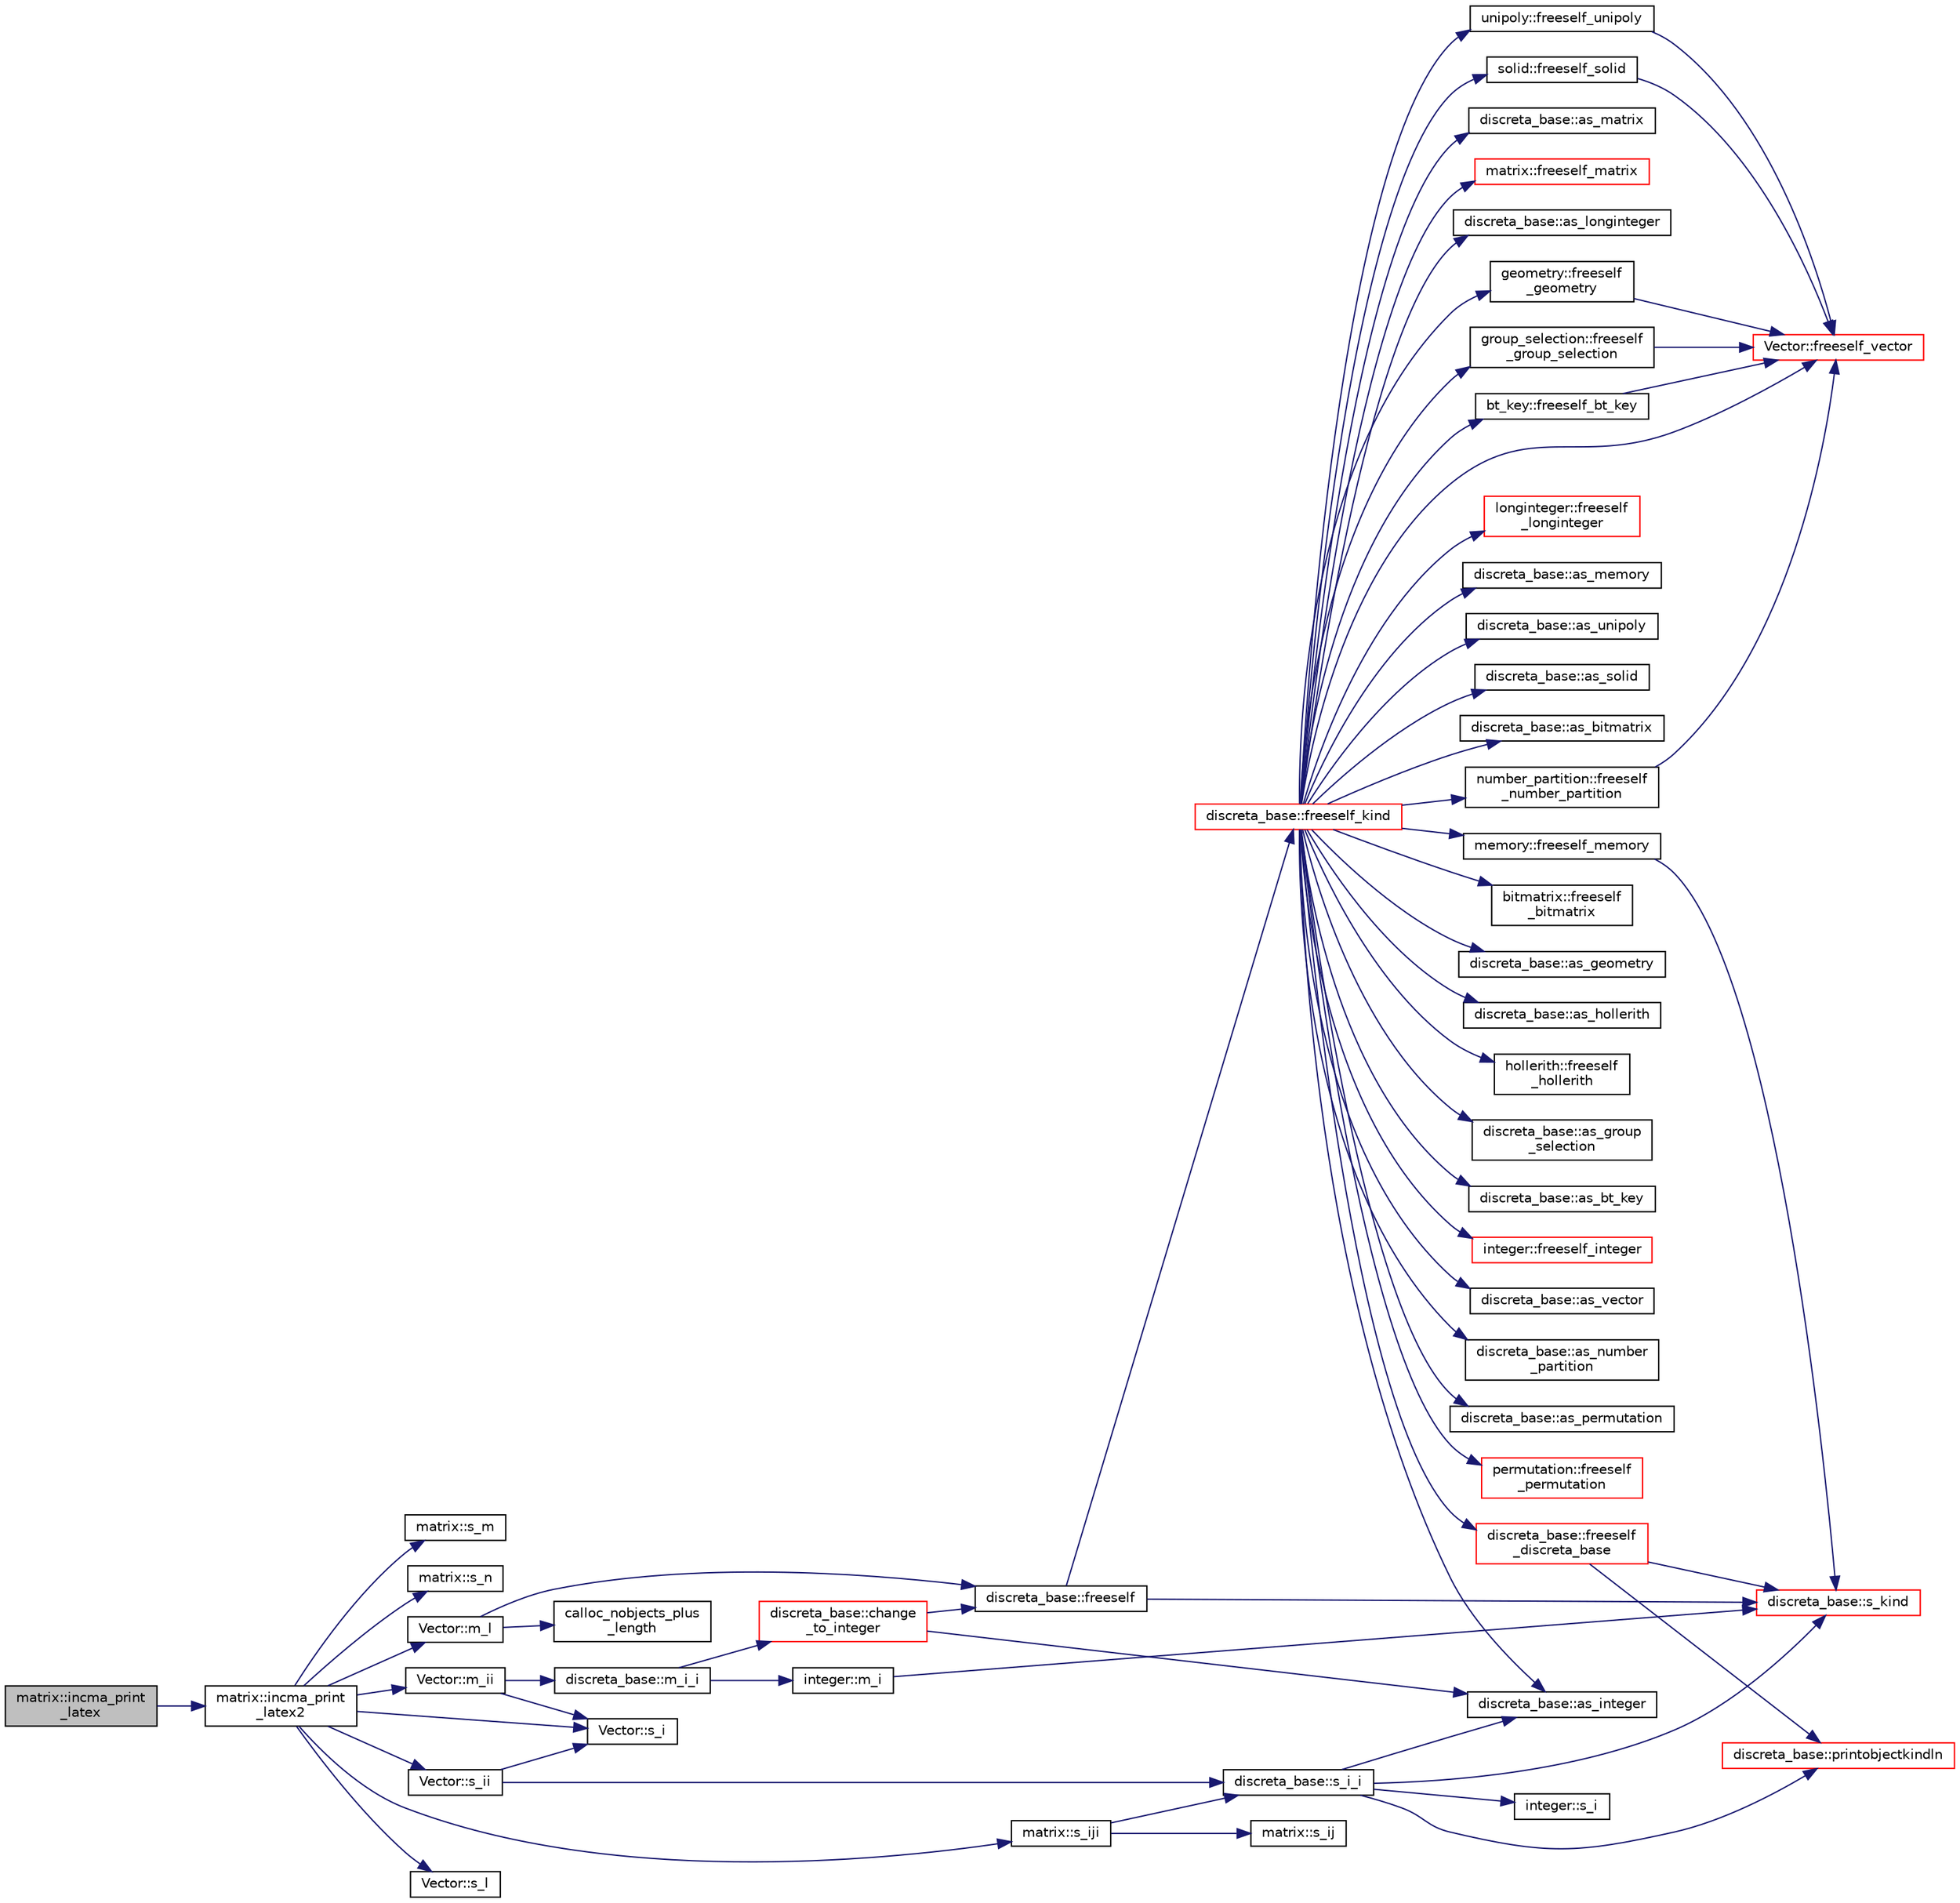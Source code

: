 digraph "matrix::incma_print_latex"
{
  edge [fontname="Helvetica",fontsize="10",labelfontname="Helvetica",labelfontsize="10"];
  node [fontname="Helvetica",fontsize="10",shape=record];
  rankdir="LR";
  Node712 [label="matrix::incma_print\l_latex",height=0.2,width=0.4,color="black", fillcolor="grey75", style="filled", fontcolor="black"];
  Node712 -> Node713 [color="midnightblue",fontsize="10",style="solid",fontname="Helvetica"];
  Node713 [label="matrix::incma_print\l_latex2",height=0.2,width=0.4,color="black", fillcolor="white", style="filled",URL="$d1/d8d/classmatrix.html#a6e282efff2dd195d9aaf94343768106d"];
  Node713 -> Node714 [color="midnightblue",fontsize="10",style="solid",fontname="Helvetica"];
  Node714 [label="matrix::s_m",height=0.2,width=0.4,color="black", fillcolor="white", style="filled",URL="$d1/d8d/classmatrix.html#afeb2e29600e68448b9d1130114b9606f"];
  Node713 -> Node715 [color="midnightblue",fontsize="10",style="solid",fontname="Helvetica"];
  Node715 [label="matrix::s_n",height=0.2,width=0.4,color="black", fillcolor="white", style="filled",URL="$d1/d8d/classmatrix.html#a35f5321a5615451fdc8be7b953f8ac8b"];
  Node713 -> Node716 [color="midnightblue",fontsize="10",style="solid",fontname="Helvetica"];
  Node716 [label="Vector::m_l",height=0.2,width=0.4,color="black", fillcolor="white", style="filled",URL="$d5/db2/class_vector.html#a00f5520c2a6b4f5282a1a8bcf8ea74eb"];
  Node716 -> Node717 [color="midnightblue",fontsize="10",style="solid",fontname="Helvetica"];
  Node717 [label="discreta_base::freeself",height=0.2,width=0.4,color="black", fillcolor="white", style="filled",URL="$d7/d71/classdiscreta__base.html#a9a3c9501a562293b5667c11b9174d6e5"];
  Node717 -> Node718 [color="midnightblue",fontsize="10",style="solid",fontname="Helvetica"];
  Node718 [label="discreta_base::freeself_kind",height=0.2,width=0.4,color="red", fillcolor="white", style="filled",URL="$d7/d71/classdiscreta__base.html#a63a23ada2165b3838fab719ed458cec8"];
  Node718 -> Node719 [color="midnightblue",fontsize="10",style="solid",fontname="Helvetica"];
  Node719 [label="discreta_base::freeself\l_discreta_base",height=0.2,width=0.4,color="red", fillcolor="white", style="filled",URL="$d7/d71/classdiscreta__base.html#a8b1ec2cee4566034441e066dc2c027db"];
  Node719 -> Node720 [color="midnightblue",fontsize="10",style="solid",fontname="Helvetica"];
  Node720 [label="discreta_base::s_kind",height=0.2,width=0.4,color="red", fillcolor="white", style="filled",URL="$d7/d71/classdiscreta__base.html#a8a830025c74adbbc3362418a7c2ba157"];
  Node719 -> Node723 [color="midnightblue",fontsize="10",style="solid",fontname="Helvetica"];
  Node723 [label="discreta_base::printobjectkindln",height=0.2,width=0.4,color="red", fillcolor="white", style="filled",URL="$d7/d71/classdiscreta__base.html#a677ccc8f392ebedde05e453f8cf59559"];
  Node718 -> Node726 [color="midnightblue",fontsize="10",style="solid",fontname="Helvetica"];
  Node726 [label="discreta_base::as_integer",height=0.2,width=0.4,color="black", fillcolor="white", style="filled",URL="$d7/d71/classdiscreta__base.html#a00d7691eaf874fd283d942692fe8dd26"];
  Node718 -> Node727 [color="midnightblue",fontsize="10",style="solid",fontname="Helvetica"];
  Node727 [label="integer::freeself_integer",height=0.2,width=0.4,color="red", fillcolor="white", style="filled",URL="$d0/de5/classinteger.html#a02eb557612c9db1820dd75a77151edc0"];
  Node718 -> Node728 [color="midnightblue",fontsize="10",style="solid",fontname="Helvetica"];
  Node728 [label="discreta_base::as_vector",height=0.2,width=0.4,color="black", fillcolor="white", style="filled",URL="$d7/d71/classdiscreta__base.html#a7bdd6cae39c380b128ee9e17e42cf020"];
  Node718 -> Node729 [color="midnightblue",fontsize="10",style="solid",fontname="Helvetica"];
  Node729 [label="Vector::freeself_vector",height=0.2,width=0.4,color="red", fillcolor="white", style="filled",URL="$d5/db2/class_vector.html#ad55c58937ca8fb342247a2c0fb572d20"];
  Node718 -> Node731 [color="midnightblue",fontsize="10",style="solid",fontname="Helvetica"];
  Node731 [label="discreta_base::as_number\l_partition",height=0.2,width=0.4,color="black", fillcolor="white", style="filled",URL="$d7/d71/classdiscreta__base.html#a307aa09de0e925d46697707968ffab00"];
  Node718 -> Node732 [color="midnightblue",fontsize="10",style="solid",fontname="Helvetica"];
  Node732 [label="number_partition::freeself\l_number_partition",height=0.2,width=0.4,color="black", fillcolor="white", style="filled",URL="$df/d50/classnumber__partition.html#aa74111c1c8cd218b654e7b7c1ca42eb5"];
  Node732 -> Node729 [color="midnightblue",fontsize="10",style="solid",fontname="Helvetica"];
  Node718 -> Node733 [color="midnightblue",fontsize="10",style="solid",fontname="Helvetica"];
  Node733 [label="discreta_base::as_permutation",height=0.2,width=0.4,color="black", fillcolor="white", style="filled",URL="$d7/d71/classdiscreta__base.html#aa4e72f36a82984239b12ae831e131098"];
  Node718 -> Node734 [color="midnightblue",fontsize="10",style="solid",fontname="Helvetica"];
  Node734 [label="permutation::freeself\l_permutation",height=0.2,width=0.4,color="red", fillcolor="white", style="filled",URL="$d0/d08/classpermutation.html#a1f86343fa765d71c976d79e5ce372c12"];
  Node718 -> Node735 [color="midnightblue",fontsize="10",style="solid",fontname="Helvetica"];
  Node735 [label="discreta_base::as_matrix",height=0.2,width=0.4,color="black", fillcolor="white", style="filled",URL="$d7/d71/classdiscreta__base.html#ae4d7f56d917a4707b838fbffde6467ff"];
  Node718 -> Node736 [color="midnightblue",fontsize="10",style="solid",fontname="Helvetica"];
  Node736 [label="matrix::freeself_matrix",height=0.2,width=0.4,color="red", fillcolor="white", style="filled",URL="$d1/d8d/classmatrix.html#ab47d61820499f35c15bf82fb6a3b9bd1"];
  Node718 -> Node738 [color="midnightblue",fontsize="10",style="solid",fontname="Helvetica"];
  Node738 [label="discreta_base::as_longinteger",height=0.2,width=0.4,color="black", fillcolor="white", style="filled",URL="$d7/d71/classdiscreta__base.html#a20a094639eb711b10c8694c51937f7cd"];
  Node718 -> Node739 [color="midnightblue",fontsize="10",style="solid",fontname="Helvetica"];
  Node739 [label="longinteger::freeself\l_longinteger",height=0.2,width=0.4,color="red", fillcolor="white", style="filled",URL="$d3/d71/classlonginteger.html#a82006f4b7c6bf897de0387497e16c219"];
  Node718 -> Node741 [color="midnightblue",fontsize="10",style="solid",fontname="Helvetica"];
  Node741 [label="discreta_base::as_memory",height=0.2,width=0.4,color="black", fillcolor="white", style="filled",URL="$d7/d71/classdiscreta__base.html#ad94b2d7dce0cd4fa22db57f6e79c4bd2"];
  Node718 -> Node742 [color="midnightblue",fontsize="10",style="solid",fontname="Helvetica"];
  Node742 [label="memory::freeself_memory",height=0.2,width=0.4,color="black", fillcolor="white", style="filled",URL="$d8/d99/classmemory.html#a19366f9105d79a0e818cc19255d7ef4f"];
  Node742 -> Node720 [color="midnightblue",fontsize="10",style="solid",fontname="Helvetica"];
  Node718 -> Node743 [color="midnightblue",fontsize="10",style="solid",fontname="Helvetica"];
  Node743 [label="discreta_base::as_unipoly",height=0.2,width=0.4,color="black", fillcolor="white", style="filled",URL="$d7/d71/classdiscreta__base.html#ad50d8027f039fe5c2478cddb243adc9d"];
  Node718 -> Node744 [color="midnightblue",fontsize="10",style="solid",fontname="Helvetica"];
  Node744 [label="unipoly::freeself_unipoly",height=0.2,width=0.4,color="black", fillcolor="white", style="filled",URL="$d1/d89/classunipoly.html#aad315db6c6adb555a0c63877aab7d27e"];
  Node744 -> Node729 [color="midnightblue",fontsize="10",style="solid",fontname="Helvetica"];
  Node718 -> Node745 [color="midnightblue",fontsize="10",style="solid",fontname="Helvetica"];
  Node745 [label="discreta_base::as_solid",height=0.2,width=0.4,color="black", fillcolor="white", style="filled",URL="$d7/d71/classdiscreta__base.html#a1fc5f2b85ec97ab0a69dd64903c970a5"];
  Node718 -> Node746 [color="midnightblue",fontsize="10",style="solid",fontname="Helvetica"];
  Node746 [label="solid::freeself_solid",height=0.2,width=0.4,color="black", fillcolor="white", style="filled",URL="$d8/def/classsolid.html#a84c2f0abd7b24b1cf2ccefa9c99567fe"];
  Node746 -> Node729 [color="midnightblue",fontsize="10",style="solid",fontname="Helvetica"];
  Node718 -> Node747 [color="midnightblue",fontsize="10",style="solid",fontname="Helvetica"];
  Node747 [label="discreta_base::as_bitmatrix",height=0.2,width=0.4,color="black", fillcolor="white", style="filled",URL="$d7/d71/classdiscreta__base.html#a071ad54ea8ef6c9d1d15f532e5a76df6"];
  Node718 -> Node748 [color="midnightblue",fontsize="10",style="solid",fontname="Helvetica"];
  Node748 [label="bitmatrix::freeself\l_bitmatrix",height=0.2,width=0.4,color="black", fillcolor="white", style="filled",URL="$de/dc8/classbitmatrix.html#a4b84eed56a244df63819eae6b7ba1eff"];
  Node718 -> Node749 [color="midnightblue",fontsize="10",style="solid",fontname="Helvetica"];
  Node749 [label="discreta_base::as_geometry",height=0.2,width=0.4,color="black", fillcolor="white", style="filled",URL="$d7/d71/classdiscreta__base.html#a38fc7b4cdd830703e9d87354b79bc5c8"];
  Node718 -> Node750 [color="midnightblue",fontsize="10",style="solid",fontname="Helvetica"];
  Node750 [label="geometry::freeself\l_geometry",height=0.2,width=0.4,color="black", fillcolor="white", style="filled",URL="$da/d44/classgeometry.html#a504b1b52d24b4ae00d9fd0b7838b57e6"];
  Node750 -> Node729 [color="midnightblue",fontsize="10",style="solid",fontname="Helvetica"];
  Node718 -> Node751 [color="midnightblue",fontsize="10",style="solid",fontname="Helvetica"];
  Node751 [label="discreta_base::as_hollerith",height=0.2,width=0.4,color="black", fillcolor="white", style="filled",URL="$d7/d71/classdiscreta__base.html#a3e66f82711f314710107e2f29e589690"];
  Node718 -> Node752 [color="midnightblue",fontsize="10",style="solid",fontname="Helvetica"];
  Node752 [label="hollerith::freeself\l_hollerith",height=0.2,width=0.4,color="black", fillcolor="white", style="filled",URL="$d8/d99/classhollerith.html#a240d1b30780c9e09323d0b3ad5e2d1f7"];
  Node718 -> Node753 [color="midnightblue",fontsize="10",style="solid",fontname="Helvetica"];
  Node753 [label="discreta_base::as_group\l_selection",height=0.2,width=0.4,color="black", fillcolor="white", style="filled",URL="$d7/d71/classdiscreta__base.html#aae1bac4883c567718bef9fb610abbdc8"];
  Node718 -> Node754 [color="midnightblue",fontsize="10",style="solid",fontname="Helvetica"];
  Node754 [label="group_selection::freeself\l_group_selection",height=0.2,width=0.4,color="black", fillcolor="white", style="filled",URL="$d6/db0/classgroup__selection.html#a778b1a466858bf7f90516eeba1795798"];
  Node754 -> Node729 [color="midnightblue",fontsize="10",style="solid",fontname="Helvetica"];
  Node718 -> Node755 [color="midnightblue",fontsize="10",style="solid",fontname="Helvetica"];
  Node755 [label="discreta_base::as_bt_key",height=0.2,width=0.4,color="black", fillcolor="white", style="filled",URL="$d7/d71/classdiscreta__base.html#a2734c6e08dca17cf6588bd5064ec1b9f"];
  Node718 -> Node756 [color="midnightblue",fontsize="10",style="solid",fontname="Helvetica"];
  Node756 [label="bt_key::freeself_bt_key",height=0.2,width=0.4,color="black", fillcolor="white", style="filled",URL="$d1/de5/classbt__key.html#aad1f5a9b943d3ae072f1d09a9bb126c6"];
  Node756 -> Node729 [color="midnightblue",fontsize="10",style="solid",fontname="Helvetica"];
  Node717 -> Node720 [color="midnightblue",fontsize="10",style="solid",fontname="Helvetica"];
  Node716 -> Node765 [color="midnightblue",fontsize="10",style="solid",fontname="Helvetica"];
  Node765 [label="calloc_nobjects_plus\l_length",height=0.2,width=0.4,color="black", fillcolor="white", style="filled",URL="$d9/d60/discreta_8h.html#a71599d54c8c17dfa065a363f5cdd0aa4"];
  Node713 -> Node766 [color="midnightblue",fontsize="10",style="solid",fontname="Helvetica"];
  Node766 [label="Vector::m_ii",height=0.2,width=0.4,color="black", fillcolor="white", style="filled",URL="$d5/db2/class_vector.html#aa6a97eabb43f192a47947f4f6acbb04d"];
  Node766 -> Node767 [color="midnightblue",fontsize="10",style="solid",fontname="Helvetica"];
  Node767 [label="Vector::s_i",height=0.2,width=0.4,color="black", fillcolor="white", style="filled",URL="$d5/db2/class_vector.html#a1c4fe1752523df8119f70dd550244871"];
  Node766 -> Node768 [color="midnightblue",fontsize="10",style="solid",fontname="Helvetica"];
  Node768 [label="discreta_base::m_i_i",height=0.2,width=0.4,color="black", fillcolor="white", style="filled",URL="$d7/d71/classdiscreta__base.html#aa231464a9d4bc233f66608021c9ad997"];
  Node768 -> Node769 [color="midnightblue",fontsize="10",style="solid",fontname="Helvetica"];
  Node769 [label="discreta_base::change\l_to_integer",height=0.2,width=0.4,color="red", fillcolor="white", style="filled",URL="$d7/d71/classdiscreta__base.html#a58a5a5bd8f8e6f2dd7b4483b66dc7bb9"];
  Node769 -> Node717 [color="midnightblue",fontsize="10",style="solid",fontname="Helvetica"];
  Node769 -> Node726 [color="midnightblue",fontsize="10",style="solid",fontname="Helvetica"];
  Node768 -> Node792 [color="midnightblue",fontsize="10",style="solid",fontname="Helvetica"];
  Node792 [label="integer::m_i",height=0.2,width=0.4,color="black", fillcolor="white", style="filled",URL="$d0/de5/classinteger.html#a869091f0a0f35f5354c8c4a70250e8a9"];
  Node792 -> Node720 [color="midnightblue",fontsize="10",style="solid",fontname="Helvetica"];
  Node713 -> Node793 [color="midnightblue",fontsize="10",style="solid",fontname="Helvetica"];
  Node793 [label="Vector::s_l",height=0.2,width=0.4,color="black", fillcolor="white", style="filled",URL="$d5/db2/class_vector.html#ad2dc082288f858d22a528832289e0704"];
  Node713 -> Node794 [color="midnightblue",fontsize="10",style="solid",fontname="Helvetica"];
  Node794 [label="Vector::s_ii",height=0.2,width=0.4,color="black", fillcolor="white", style="filled",URL="$d5/db2/class_vector.html#a75d4942cc7b9794717b4846c10520db8"];
  Node794 -> Node767 [color="midnightblue",fontsize="10",style="solid",fontname="Helvetica"];
  Node794 -> Node795 [color="midnightblue",fontsize="10",style="solid",fontname="Helvetica"];
  Node795 [label="discreta_base::s_i_i",height=0.2,width=0.4,color="black", fillcolor="white", style="filled",URL="$d7/d71/classdiscreta__base.html#aadb92c01fbe69b3034b0214b33fbc735"];
  Node795 -> Node720 [color="midnightblue",fontsize="10",style="solid",fontname="Helvetica"];
  Node795 -> Node723 [color="midnightblue",fontsize="10",style="solid",fontname="Helvetica"];
  Node795 -> Node726 [color="midnightblue",fontsize="10",style="solid",fontname="Helvetica"];
  Node795 -> Node796 [color="midnightblue",fontsize="10",style="solid",fontname="Helvetica"];
  Node796 [label="integer::s_i",height=0.2,width=0.4,color="black", fillcolor="white", style="filled",URL="$d0/de5/classinteger.html#adf28e9f94d4c844adaa950deeb80b904"];
  Node713 -> Node767 [color="midnightblue",fontsize="10",style="solid",fontname="Helvetica"];
  Node713 -> Node797 [color="midnightblue",fontsize="10",style="solid",fontname="Helvetica"];
  Node797 [label="matrix::s_iji",height=0.2,width=0.4,color="black", fillcolor="white", style="filled",URL="$d1/d8d/classmatrix.html#af8d3c35817af62a3c0097ddf64422d96"];
  Node797 -> Node798 [color="midnightblue",fontsize="10",style="solid",fontname="Helvetica"];
  Node798 [label="matrix::s_ij",height=0.2,width=0.4,color="black", fillcolor="white", style="filled",URL="$d1/d8d/classmatrix.html#ab36f1b3abd2df280224c50c9debb57df"];
  Node797 -> Node795 [color="midnightblue",fontsize="10",style="solid",fontname="Helvetica"];
}
